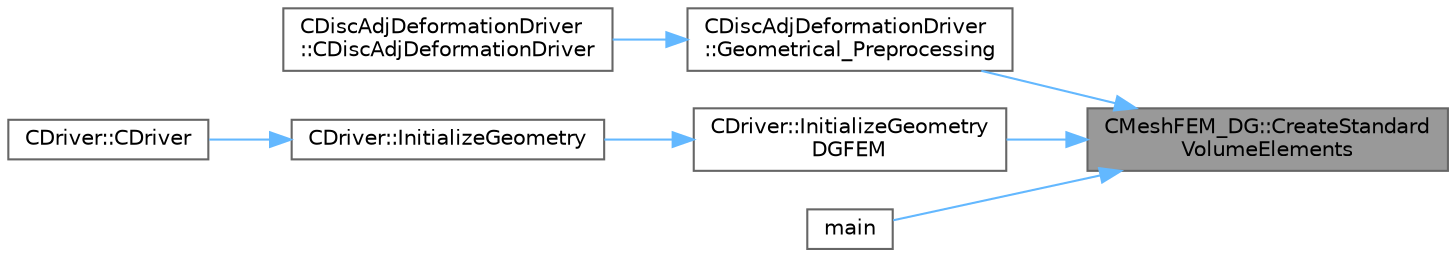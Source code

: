 digraph "CMeshFEM_DG::CreateStandardVolumeElements"
{
 // LATEX_PDF_SIZE
  bgcolor="transparent";
  edge [fontname=Helvetica,fontsize=10,labelfontname=Helvetica,labelfontsize=10];
  node [fontname=Helvetica,fontsize=10,shape=box,height=0.2,width=0.4];
  rankdir="RL";
  Node1 [id="Node000001",label="CMeshFEM_DG::CreateStandard\lVolumeElements",height=0.2,width=0.4,color="gray40", fillcolor="grey60", style="filled", fontcolor="black",tooltip="Function to create the standard volume elements."];
  Node1 -> Node2 [id="edge1_Node000001_Node000002",dir="back",color="steelblue1",style="solid",tooltip=" "];
  Node2 [id="Node000002",label="CDiscAdjDeformationDriver\l::Geometrical_Preprocessing",height=0.2,width=0.4,color="grey40", fillcolor="white", style="filled",URL="$classCDiscAdjDeformationDriver.html#ac2c88041c6779b61cde9db5afd943e9d",tooltip="Construction of the edge-based data structure."];
  Node2 -> Node3 [id="edge2_Node000002_Node000003",dir="back",color="steelblue1",style="solid",tooltip=" "];
  Node3 [id="Node000003",label="CDiscAdjDeformationDriver\l::CDiscAdjDeformationDriver",height=0.2,width=0.4,color="grey40", fillcolor="white", style="filled",URL="$classCDiscAdjDeformationDriver.html#a7ee59aebccb12d730fe2e5d1fbe7b216",tooltip="Constructor of the class."];
  Node1 -> Node4 [id="edge3_Node000001_Node000004",dir="back",color="steelblue1",style="solid",tooltip=" "];
  Node4 [id="Node000004",label="CDriver::InitializeGeometry\lDGFEM",height=0.2,width=0.4,color="grey40", fillcolor="white", style="filled",URL="$classCDriver.html#af592953f94edbc80bf75c82e4a263af1",tooltip="Do the geometrical preprocessing for the DG FEM solver."];
  Node4 -> Node5 [id="edge4_Node000004_Node000005",dir="back",color="steelblue1",style="solid",tooltip=" "];
  Node5 [id="Node000005",label="CDriver::InitializeGeometry",height=0.2,width=0.4,color="grey40", fillcolor="white", style="filled",URL="$classCDriver.html#a13e45636e813ccc36b5e4a42adb18d96",tooltip="Construction of the edge-based data structure and the multi-grid structure."];
  Node5 -> Node6 [id="edge5_Node000005_Node000006",dir="back",color="steelblue1",style="solid",tooltip=" "];
  Node6 [id="Node000006",label="CDriver::CDriver",height=0.2,width=0.4,color="grey40", fillcolor="white", style="filled",URL="$classCDriver.html#a3fca4a013a6efa9bbb38fe78a86b5f3d",tooltip="Constructor of the class."];
  Node1 -> Node7 [id="edge6_Node000001_Node000007",dir="back",color="steelblue1",style="solid",tooltip=" "];
  Node7 [id="Node000007",label="main",height=0.2,width=0.4,color="grey40", fillcolor="white", style="filled",URL="$SU2__SOL_8cpp.html#a0ddf1224851353fc92bfbff6f499fa97",tooltip=" "];
}
